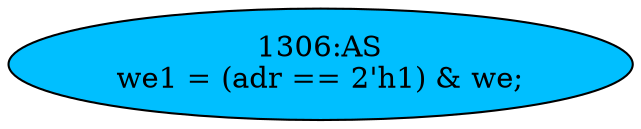 strict digraph "" {
	node [label="\N"];
	"1306:AS"	 [ast="<pyverilog.vparser.ast.Assign object at 0x7f0a38ecf550>",
		def_var="['we1']",
		fillcolor=deepskyblue,
		label="1306:AS
we1 = (adr == 2'h1) & we;",
		statements="[]",
		style=filled,
		typ=Assign,
		use_var="['adr', 'we']"];
}
